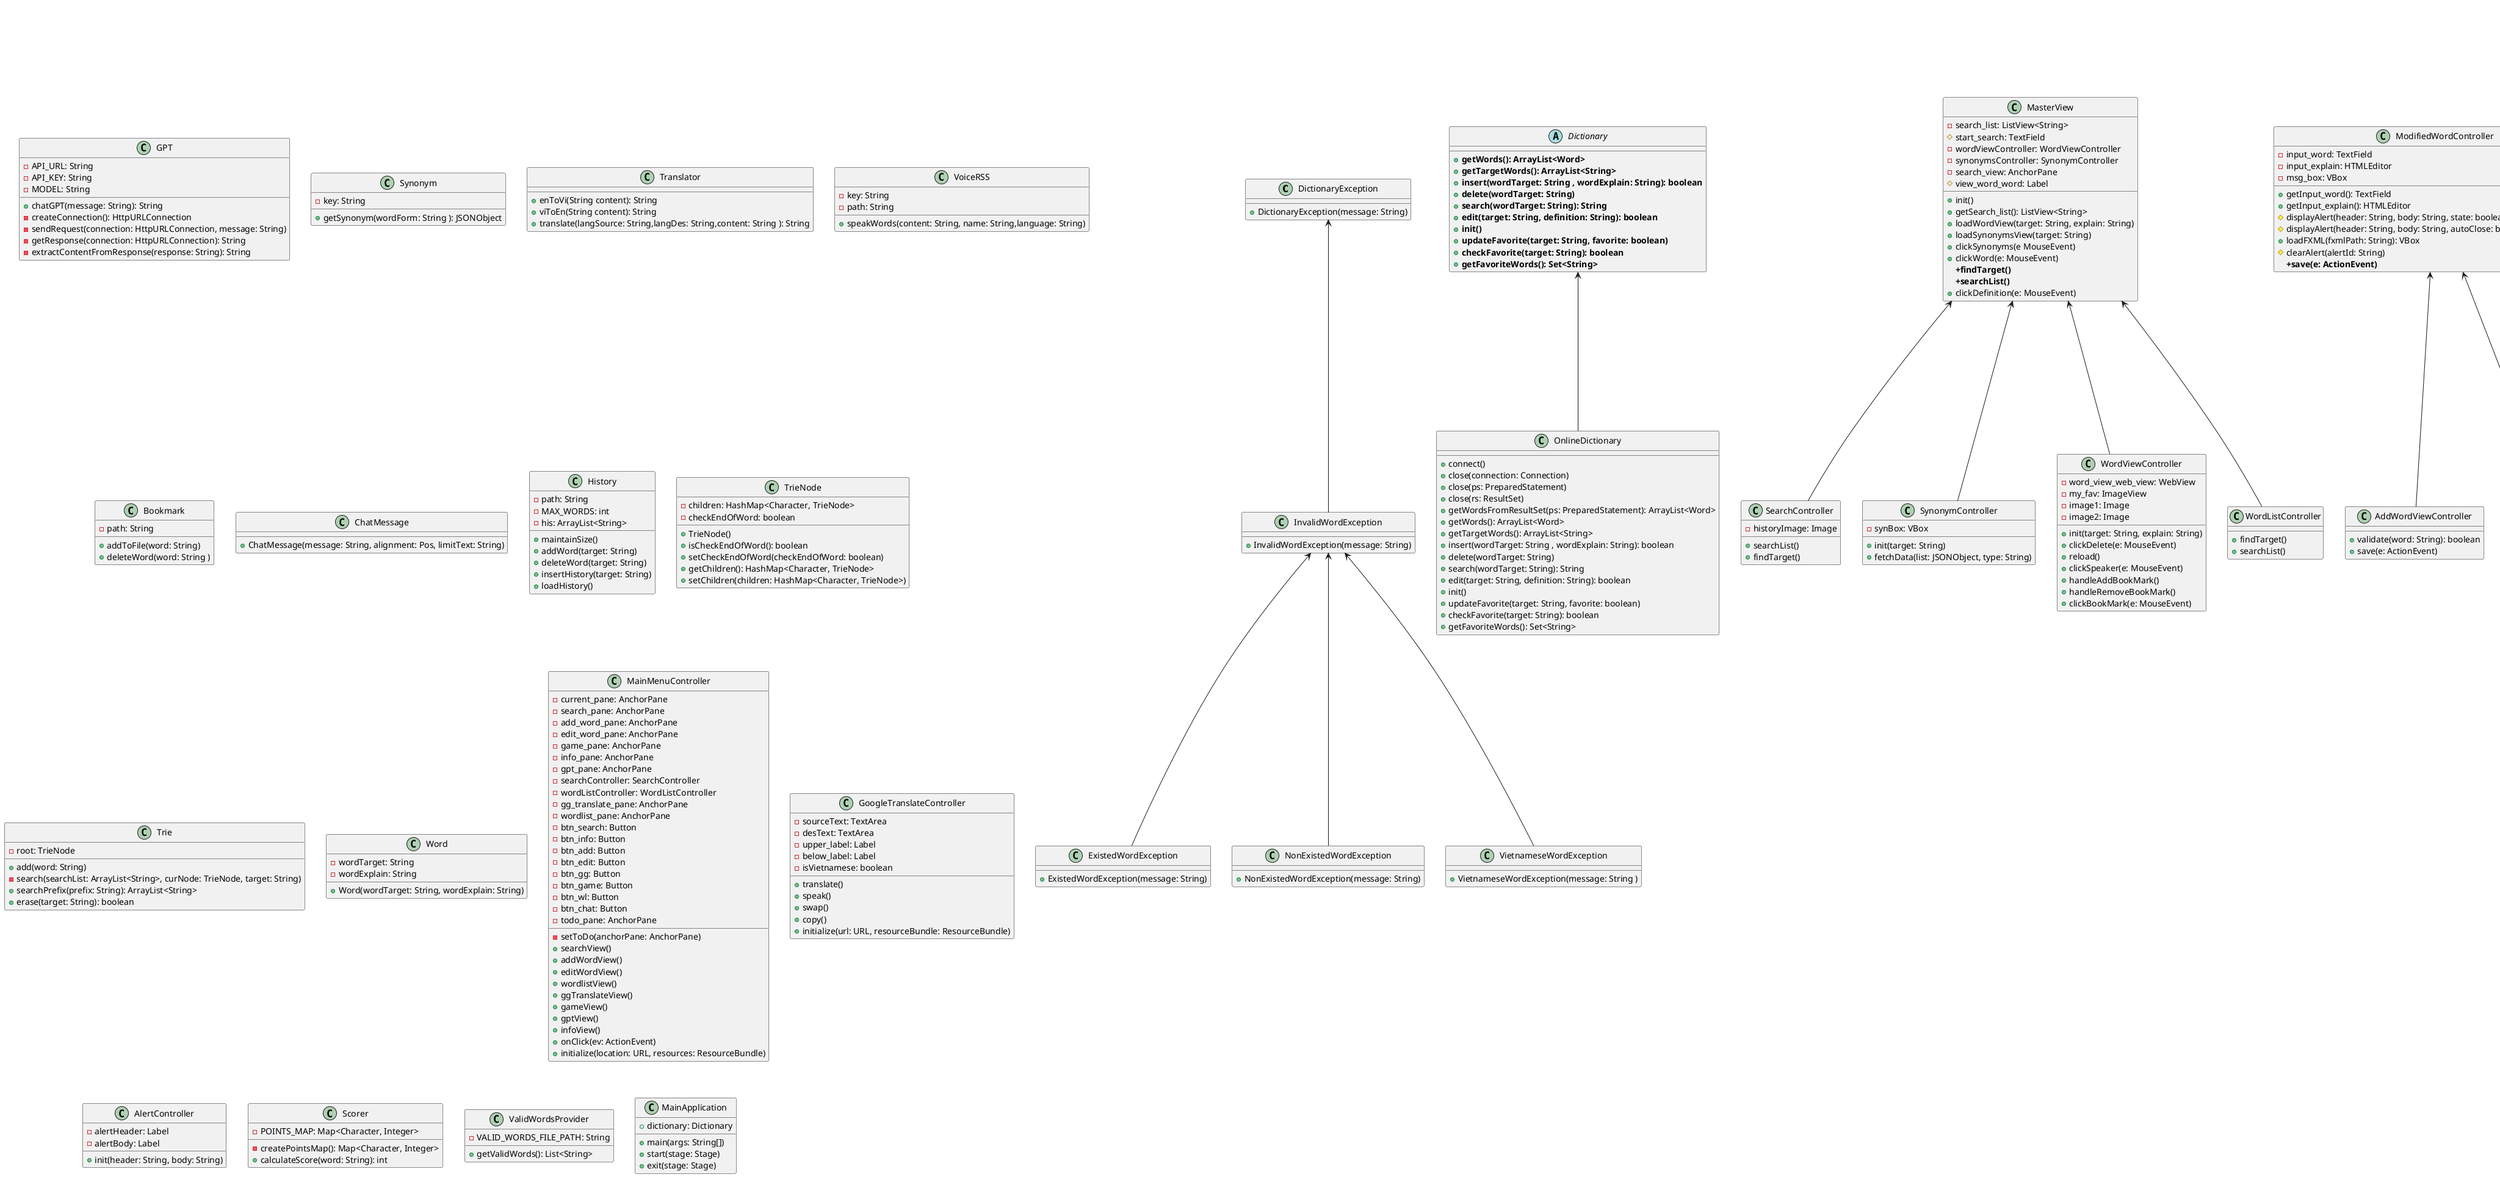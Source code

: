 @startuml
class DictionaryException {
    +DictionaryException(message: String)
}

class InvalidWordException {
    +InvalidWordException(message: String)
}


DictionaryException <-- InvalidWordException

class ExistedWordException {
   +ExistedWordException(message: String)
}
InvalidWordException <-- ExistedWordException

class NonExistedWordException {
    +NonExistedWordException(message: String)
}
InvalidWordException <-- NonExistedWordException

class VietnameseWordException {
    +VietnameseWordException(message: String )
}

InvalidWordException <-- VietnameseWordException

class GPT {
    -API_URL: String
    -API_KEY: String
    -MODEL: String

    +chatGPT(message: String): String
    -createConnection(): HttpURLConnection
    -sendRequest(connection: HttpURLConnection, message: String)
    -getResponse(connection: HttpURLConnection): String
    -extractContentFromResponse(response: String): String
}

class Synonym {
    -key: String

    +getSynonym(wordForm: String ): JSONObject
}

class Translator {
    +enToVi(String content): String
    +viToEn(String content): String
    +translate(langSource: String,langDes: String,content: String ): String
}

class VoiceRSS {
    -key: String
    -path: String

    +speakWords(content: String, name: String,language: String)
}

class Bookmark {
    -path: String

    +addToFile(word: String)
    +deleteWord(word: String )
}

class ChatMessage {
    +ChatMessage(message: String, alignment: Pos, limitText: String)
}

abstract class Dictionary {
    +**getWords(): ArrayList<Word>**
    +**getTargetWords(): ArrayList<String>**
    +**insert(wordTarget: String , wordExplain: String): boolean**
    +**delete(wordTarget: String)**
    +**search(wordTarget: String): String**
    +**edit(target: String, definition: String): boolean**
    +**init()**
    +**updateFavorite(target: String, favorite: boolean)**
    +**checkFavorite(target: String): boolean**
    +**getFavoriteWords(): Set<String>**
}

class OnlineDictionary {
    +connect()
    +close(connection: Connection)
    +close(ps: PreparedStatement)
    +close(rs: ResultSet)
    +getWordsFromResultSet(ps: PreparedStatement): ArrayList<Word>
    +getWords(): ArrayList<Word>
    +getTargetWords(): ArrayList<String>
    +insert(wordTarget: String , wordExplain: String): boolean
    +delete(wordTarget: String)
    +search(wordTarget: String): String
    +edit(target: String, definition: String): boolean
    +init()
    +updateFavorite(target: String, favorite: boolean)
    +checkFavorite(target: String): boolean
    +getFavoriteWords(): Set<String>
}

Dictionary <-- OnlineDictionary

class History {
    -path: String
    -MAX_WORDS: int
    -his: ArrayList<String>

    +maintainSize()
    +addWord(target: String)
    +deleteWord(target: String)
    +insertHistory(target: String)
    +loadHistory()
}

class TrieNode {
    -children: HashMap<Character, TrieNode>
    -checkEndOfWord: boolean

    +TrieNode()
    +isCheckEndOfWord(): boolean
    +setCheckEndOfWord(checkEndOfWord: boolean)
    +getChildren(): HashMap<Character, TrieNode>
    +setChildren(children: HashMap<Character, TrieNode>)
}

class Trie {
    -root: TrieNode

    +add(word: String)
    -search(searchList: ArrayList<String>, curNode: TrieNode, target: String)
    +searchPrefix(prefix: String): ArrayList<String>
    +erase(target: String): boolean

}

class Word {
    -wordTarget: String
    -wordExplain: String

    +Word(wordTarget: String, wordExplain: String)
}

class MainMenuController {
    -current_pane: AnchorPane
    -search_pane: AnchorPane
    -add_word_pane: AnchorPane
    -edit_word_pane: AnchorPane
    -game_pane: AnchorPane
    -info_pane: AnchorPane
    -gpt_pane: AnchorPane
    -searchController: SearchController
    -wordListController: WordListController
    -gg_translate_pane: AnchorPane
    -wordlist_pane: AnchorPane
    -btn_search: Button
    -btn_info: Button
    -btn_add: Button
    -btn_edit: Button
    -btn_gg: Button
    -btn_game: Button
    -btn_wl: Button
    -btn_chat: Button
    -todo_pane: AnchorPane

    -setToDo(anchorPane: AnchorPane)
    +searchView()
    +addWordView()
    +editWordView()
    +wordlistView()
    +ggTranslateView()
    +gameView()
    +gptView()
    +infoView()
    +onClick(ev: ActionEvent)
    +initialize(location: URL, resources: ResourceBundle)
}

class MasterView {
    -search_list: ListView<String>
    #start_search: TextField
    -wordViewController: WordViewController
    -synonymsController: SynonymController
    -search_view: AnchorPane
    #view_word_word: Label

    +init()
    +getSearch_list(): ListView<String>
    +loadWordView(target: String, explain: String)
    +loadSynonymsView(target: String)
    +clickSynonyms(e MouseEvent)
    +clickWord(e: MouseEvent)
    **+findTarget()**
    **+searchList()**
    +clickDefinition(e: MouseEvent)
}

class SearchController {
    -historyImage: Image

    +searchList()
    +findTarget()
}

MasterView <-- SearchController

class SynonymController {
    -synBox: VBox

    +init(target: String)
    +fetchData(list: JSONObject, type: String)
}

MasterView <-- SynonymController

class WordViewController {
    -word_view_web_view: WebView
    -my_fav: ImageView
    -image1: Image
    -image2: Image

    +init(target: String, explain: String)
    +clickDelete(e: MouseEvent)
    +reload()
    +clickSpeaker(e: MouseEvent)
    +handleAddBookMark()
    +handleRemoveBookMark()
    +clickBookMark(e: MouseEvent)
}

MasterView <-- WordViewController

class WordListController {
    +findTarget()
    +searchList()
}

MasterView <-- WordListController

class ModifiedWordController {
    -input_word: TextField
    -input_explain: HTMLEditor
    -msg_box: VBox

    +getInput_word(): TextField
    +getInput_explain(): HTMLEditor
    #displayAlert(header: String, body: String, state: boolean)
    #displayAlert(header: String, body: String, autoClose: boolean, state: boolean)
    +loadFXML(fxmlPath: String): VBox
    #clearAlert(alertId: String)
    **+save(e: ActionEvent)**
}

class AddWordViewController {
    +validate(word: String): boolean
    +save(e: ActionEvent)
}

ModifiedWordController <-- AddWordViewController

class EditWordViewController {
    +save(e: ActionEvent)
}

ModifiedWordController <-- EditWordViewController

class GoogleTranslateController {
    -sourceText: TextArea
    -desText: TextArea
    -upper_label: Label
    -below_label: Label
    -isVietnamese: boolean

    +translate()
    +speak()
    +swap()
    +copy()
    +initialize(url: URL, resourceBundle: ResourceBundle)
}

class AlertController {
    -alertHeader: Label
    -alertBody: Label

    +init(header: String, body: String)
}

class GameController {
        #gameStarted: boolean
        #scorer: Scorer
        #currentScore: int
        #clickedButton: Button
        #buttonsToUpdate: List<Button>
        #dictionary: Set<String>
        #currentWord: StringBuilder
        #submittedWordsList: List<String>
        #isButtonClicked: boolean
        #gridPane: GridPane
        #scoreLabel: Label
        #wordTextField: TextField
        #timerLabel: Label
        #timeSeconds: int
        #timeline: Timeline

        #getRandomLetter(): String
        #handlePlayButton(event: ActionEvent)
        #handleInfoButton(event: ActionEvent)
        -loadGameOverScene()
        #**populateButtonsToUpdate()**
        #**handleStartGameButton(event ActionEvent)**
        #startCountdown()
        #**shuffleButtonsInGridPane()**
        #**handleButtonClick(event: ActionEvent)**
        #toggleClickedEffect(button: Button)
        #**handleSubmitButton(event: ActionEvent)**
        #**changeButtonTextOfClickedButton()**
        #enableAllButtons()
        #changeButtonColors(color: String)
        #**updateScoreLabel()**
        #**handleExitButton(event: ActionEvent)**
}

class GameUIController {
private GridPane gridPane;
    -scoreLabel: Label
    -wordTextField: TextField
    -timerLabel: Label
    #clickedButton: Button


    #populateButtonsToUpdate()
    #handleStartGameButton(event: ActionEvent)
    #shuffleButtonsInGridPane()
    #handleButtonClick(event: ActionEvent)
    #handleSubmitButton(event: ActionEvent)
    #changeButtonTextOfClickedButton()
    #updateScoreLabel()
    #handleExitButton(event: ActionEvent)
}

GameController <-- GameUIController

class TimerController {
     #timeSeconds: int
     #timeline: Timeline

     #startCountdown()
     #showTimeUpAlert()
}

GameController <-- TimerController

class Scorer {
     -POINTS_MAP: Map<Character, Integer>

     -createPointsMap(): Map<Character, Integer>
     +calculateScore(word: String): int
}

class ValidWordsProvider {
    -VALID_WORDS_FILE_PATH: String
    +getValidWords(): List<String>
}

class MainApplication {
    +dictionary: Dictionary

    +main(args: String[])
    +start(stage: Stage)
    +exit(stage: Stage)
}
@enduml